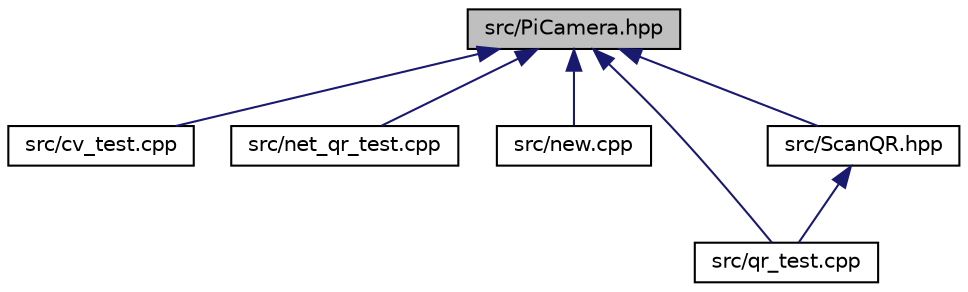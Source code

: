 digraph "src/PiCamera.hpp"
{
  edge [fontname="Helvetica",fontsize="10",labelfontname="Helvetica",labelfontsize="10"];
  node [fontname="Helvetica",fontsize="10",shape=record];
  Node1 [label="src/PiCamera.hpp",height=0.2,width=0.4,color="black", fillcolor="grey75", style="filled", fontcolor="black"];
  Node1 -> Node2 [dir="back",color="midnightblue",fontsize="10",style="solid",fontname="Helvetica"];
  Node2 [label="src/cv_test.cpp",height=0.2,width=0.4,color="black", fillcolor="white", style="filled",URL="$cv__test_8cpp.html"];
  Node1 -> Node3 [dir="back",color="midnightblue",fontsize="10",style="solid",fontname="Helvetica"];
  Node3 [label="src/net_qr_test.cpp",height=0.2,width=0.4,color="black", fillcolor="white", style="filled",URL="$net__qr__test_8cpp.html"];
  Node1 -> Node4 [dir="back",color="midnightblue",fontsize="10",style="solid",fontname="Helvetica"];
  Node4 [label="src/new.cpp",height=0.2,width=0.4,color="black", fillcolor="white", style="filled",URL="$new_8cpp.html"];
  Node1 -> Node5 [dir="back",color="midnightblue",fontsize="10",style="solid",fontname="Helvetica"];
  Node5 [label="src/qr_test.cpp",height=0.2,width=0.4,color="black", fillcolor="white", style="filled",URL="$qr__test_8cpp.html"];
  Node1 -> Node6 [dir="back",color="midnightblue",fontsize="10",style="solid",fontname="Helvetica"];
  Node6 [label="src/ScanQR.hpp",height=0.2,width=0.4,color="black", fillcolor="white", style="filled",URL="$ScanQR_8hpp.html"];
  Node6 -> Node5 [dir="back",color="midnightblue",fontsize="10",style="solid",fontname="Helvetica"];
}
